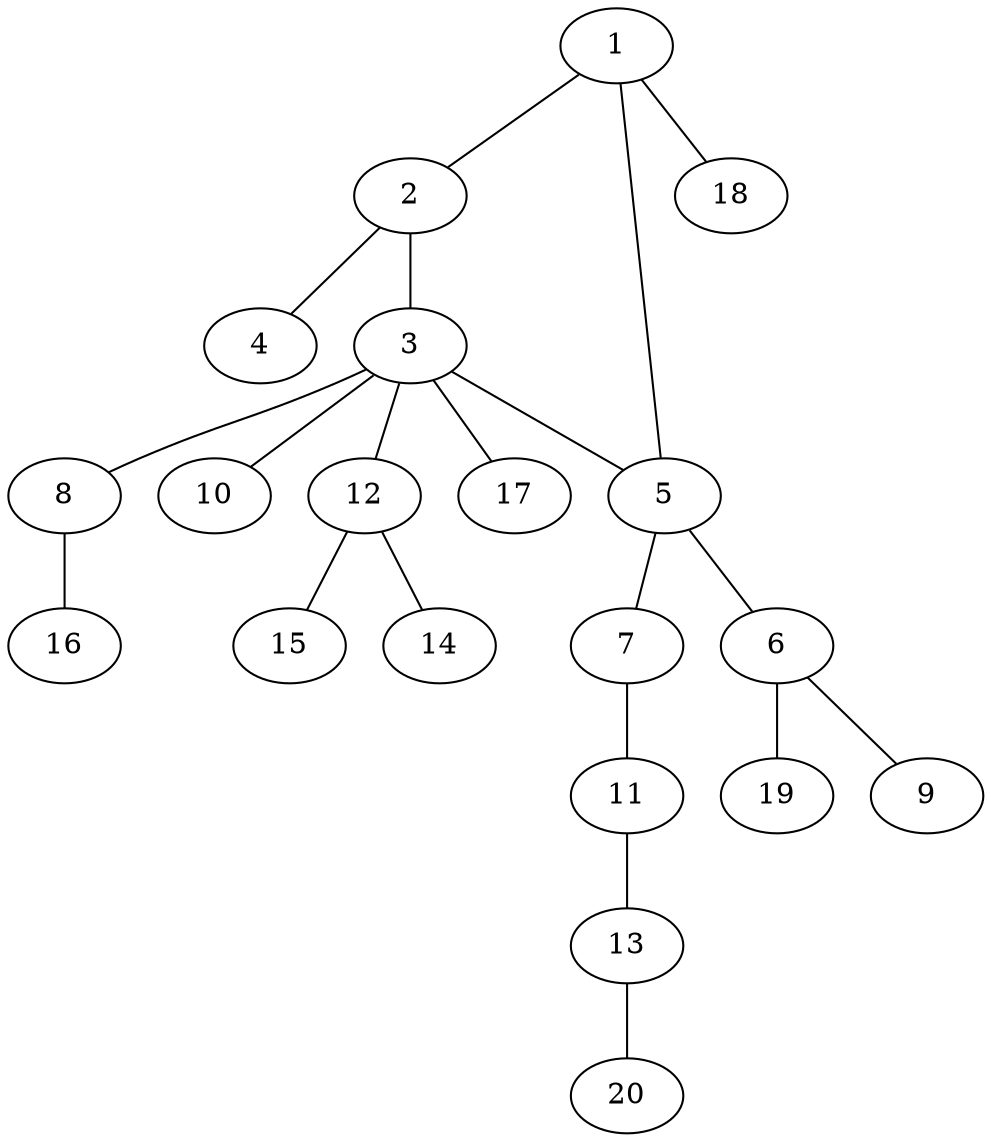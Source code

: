 graph graphname {1--2
1--5
1--18
2--3
2--4
3--5
3--8
3--10
3--12
3--17
5--6
5--7
6--9
6--19
7--11
8--16
11--13
12--14
12--15
13--20
}